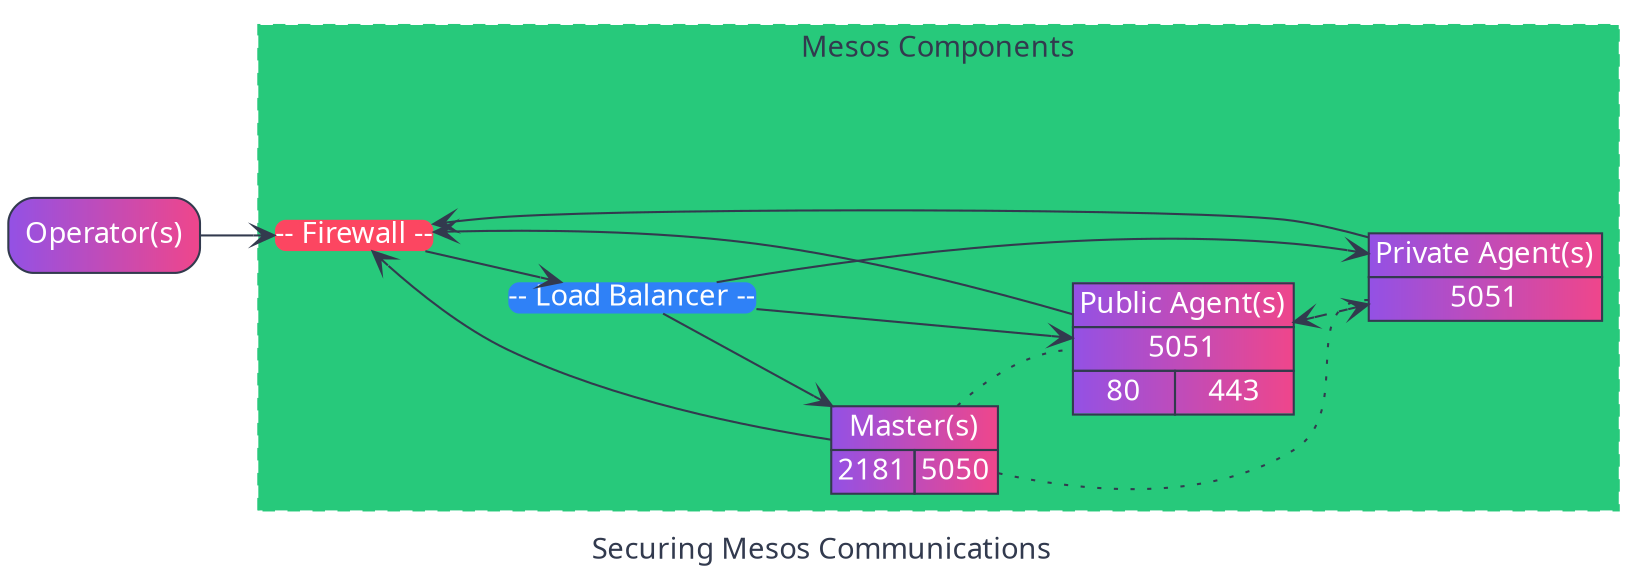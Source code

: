 // Mesosphere Colorscheme
// MESOSPHERE_HELIOTROPE     #9351E5
// MESOSPHERE_SPACE_GRAY     #323A4E
// MESOSPHERE_MERCURY_PINK   #EF468B
// MESOSPHERE_VENUS_YELLOW   #FEDF57
// MESOSPHERE_EARTH_BLUE     #2F81F7
// MESOSPHERE_MARS_RED       #FC4661
// MESOSPHERE_JUPYTER_ORANGE #2F81F7
// MESOSPHERE_SATURN_ORCHID  #C043D7
// MESOSPHERE_URANUS_GREEN   #27C97B
// MESOSPHERE_NEPTUNE_CYAN   #20D5FF

digraph G {
  graph [
    bgcolor="transparent"
    fontcolor="#323a4e"
    fontname="Source Sans Pro"
    label="Securing Mesos Communications"
    nodesep="0.5"
    // ranksep="0.75"
    rankdir="LR"
    // splines=ortho
  ]

  node [
    color="#323a4e"
    fillcolor="#9351e5:#ef468b"
    fontcolor="white"
    fontname="Source Sans Pro"
    shape="box"
    style="rounded,filled"
  ]

  edge [
    color="#323a4e"
    fontcolor="#323a4e"
    fontname="Source Sans Pro"
    arrowhead="vee"
    arrowtail="vee"
  ]

  # Users
  OPS [label="Operator(s)"]
  // DEV [label="Developer(s)"]
  // USER [label="User(s)"]

  # Firewalls and Load Balancers
  // DEV_FW_FW [
  //   fillcolor="#FC4661"
  //   label="-- Firewall --"
  //   shape="plain"
  // ]

  // DEV_FW_LB [
  //   fillcolor="#2F81F7"
  //   label="-- Load Balancer --"
  //   shape="plain"
  // ]

  MM_MA_FW [
    fillcolor="#FC4661"
    label="-- Firewall --"
    shape="plain"
  ]

  MM_MA_LB [
    fillcolor="#2F81F7"
    label="-- Load Balancer --"
    shape="plain"
  ]

  // USER_MPA_FW [
  //   fillcolor="#FC4661"
  //   label="-- Firewall --"
  //   shape="plain"
  // ]

  // USER_MPA_LB [
  //   fillcolor="#2F81F7"
  //   label="-- Load Blancer --"
  //   shape="plain"
  // ]

  # Structured Tables Nodes
  // FW [
  //   shape=plain
  //   label=<
  //     <table bgcolor="#9351e5:#ef468b" border="0" cellspacing="0" cellborder="1" color="#323a4e">
  //       <tr>
  //         <td colspan="2">Framework</td>
  //       </tr>
  //       <tr>
  //         <td port="fw_8080">8080</td>
  //         <td port="fw_8443">8443</td>
  //       </tr>
  //     </table>
  //   >
  // ]

  MM [
    shape=plain
    label=<
      <table bgcolor="#9351e5:#ef468b" border="0" cellspacing="0" cellborder="1" color="#323a4e">
        <tr>
          <td colspan="2">Master(s)</td>
        </tr>
        <tr>
          <td port="mm_2181">2181</td>
          <td port="mm_5050">5050</td>
        </tr>
      </table>
    >
  ]

  MA [
    shape=plain
    label=<
      <table bgcolor="#9351e5:#ef468b" border="0" cellspacing="0" cellborder="1" color="#323a4e">
        <tr>
          <td>Private Agent(s)</td>
        </tr>
        <tr>
          <td port="ma_5051">5051</td>
        </tr>
      </table>
    >
  ]

  MPA [
    shape=plain
    label=<
      <table bgcolor="#9351e5:#ef468b" border="0" cellspacing="0" cellborder="1" color="#323a4e">
        <tr>
          <td colspan="2">Public Agent(s)</td>
        </tr>
        <tr>
          <td colspan="2" port="mpa_5051">5051</td>
        </tr>
        <tr>
          <td port="mpa_80">80</td>
          <td port="mpa_443">443</td>
        </tr>
      </table>
    >
  ]

  # Clusters
  // subgraph cluster_developer {
  //     color="#20D5FF"
  //     fillcolor="#20D5FF"
  //     label="Framework Developers"
  //     style="dashed,filled"
  //     DEV
  //     DEV_FW_FW
  //     DEV_FW_LB
  //     FW
  // }

  // subgraph cluster_user {
  //     color="#FEDF57"
  //     fillcolor="#FEDF57"
  //     label="Service Users"
  //     style="dashed,filled"
  //     USER
  //     USER_MPA_FW
  //     USER_MPA_LB
  // }

  subgraph cluster_mesos {
      color="#27C97B"
      fillcolor="#27C97B"
      label="Mesos Components"
      style="dashed,filled"
      MM_MA_FW
      MM_MA_LB
      MM
      MA
      MPA
  }

  # Edges
  // DEV -> DEV_FW_FW -> DEV_FW_LB -> FW

  // {OPS, FW, MM, MA, MPA} -> MM_MA_FW
  {OPS, MM, MA, MPA} -> MM_MA_FW

  MM_MA_FW -> MM_MA_LB -> {MM MA MPA}

  MM -> MA:ma_5051 [dir="none", style="dotted"]
  MM -> MPA:mpa_5051 [dir="none", style="dotted"]

  MPA -> MA [dir="both", style="dashed"]

  // MA -> MM:mm_2181
  // MA -> MM:mm_5050
  // MPA -> MM:mm_2181
  // MPA -> MM:mm_5050

  // USER -> USER_MPA_FW -> USER_MPA_LB
  // USER_MPA_LB -> {MPA:mpa_80 MPA:mpa_443}

  # Layout tweaks
  // {rank=same; DEV OPS USER}
  {rank=same; OPS}
}
